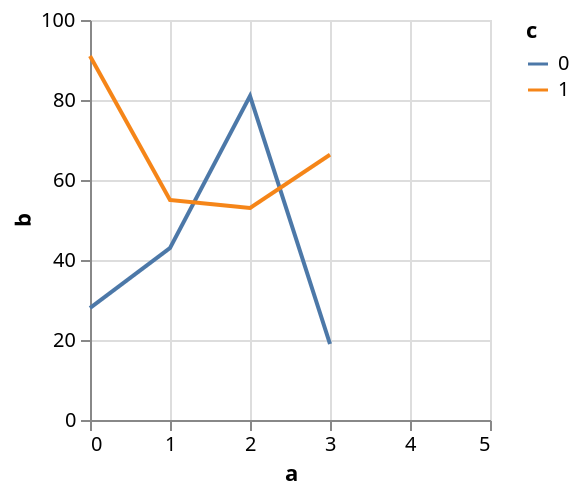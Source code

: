 {
  "$schema": "https://vega.github.io/schema/vega-lite/v4.json",
  "data": {
    "values": [
      {"a": 0, "b": 28, "c": 0},
      {"a": 0, "b": 91, "c": 1},
      {"a": 1, "b": 43, "c": 0},
      {"a": 1, "b": 55, "c": 1},
      {"a": 2, "b": 81, "c": 0},
      {"a": 2, "b": 53, "c": 1},
      {"a": 3, "b": 19, "c": 0}
    ]
  },
  "mark": "line",
  "encoding": {
    "x": {"field": "a", "type": "quantitative", "scale": {"nice": 1}},
    "y": {"field": "b", "type": "quantitative", "impute": {"method": "mean"}},
    "color": {"field": "c", "type": "nominal"}
  },
  "autosize": {"type": "pad"}
}
